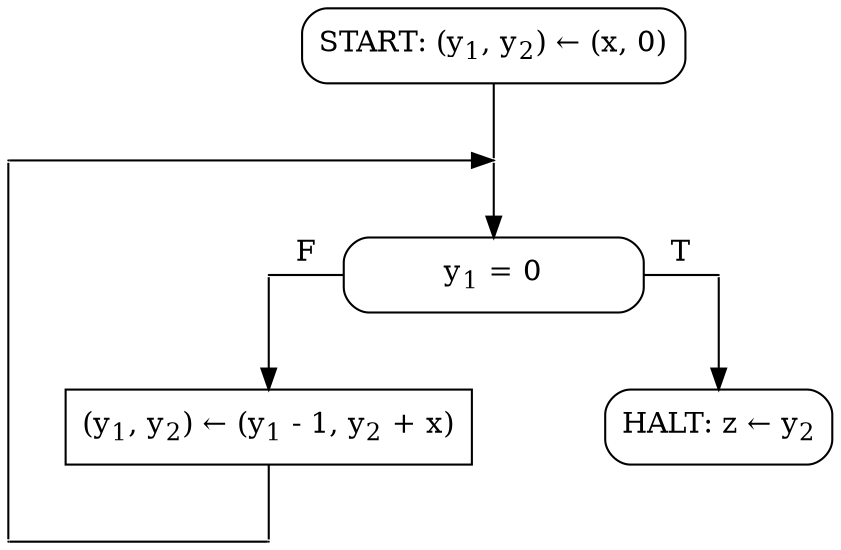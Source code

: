 digraph G{


/* nodes by levels */
node[shape=rectangle];
START[style=rounded, label=<START: (y<sub>1</sub>, y<sub>2</sub>) &larr; (x, 0)>];
COND[style=rounded, width=2, label=<y<sub>1</sub> = 0>];
INCR[label=<(y<sub>1</sub>, y<sub>2</sub>) &larr; (y<sub>1</sub> - 1, y<sub>2</sub> + x)>];
HALT[style=rounded, label=<HALT: z &larr; y<sub>2</sub>>];

/* edges */
node [shape=point, width=0, label=""];
START -> p2 [arrowhead=none]; p2 -> COND [weight=8];
{ rank=same; p1 -> p2; }
p1 -> p5 [weight=8, arrowhead=none];
{ rank=same; p3 -> COND [label="F", arrowhead=none]; COND -> p4 [label="T", arrowhead=none]; }
p3 -> INCR [weight=8];
p4 -> HALT [weight=8];
{ rank=same; INCR; HALT; }
INCR -> p6 [weight=8, arrowhead=none];
{ rank=same; p5 -> p6 [arrowhead=none]; }
}
